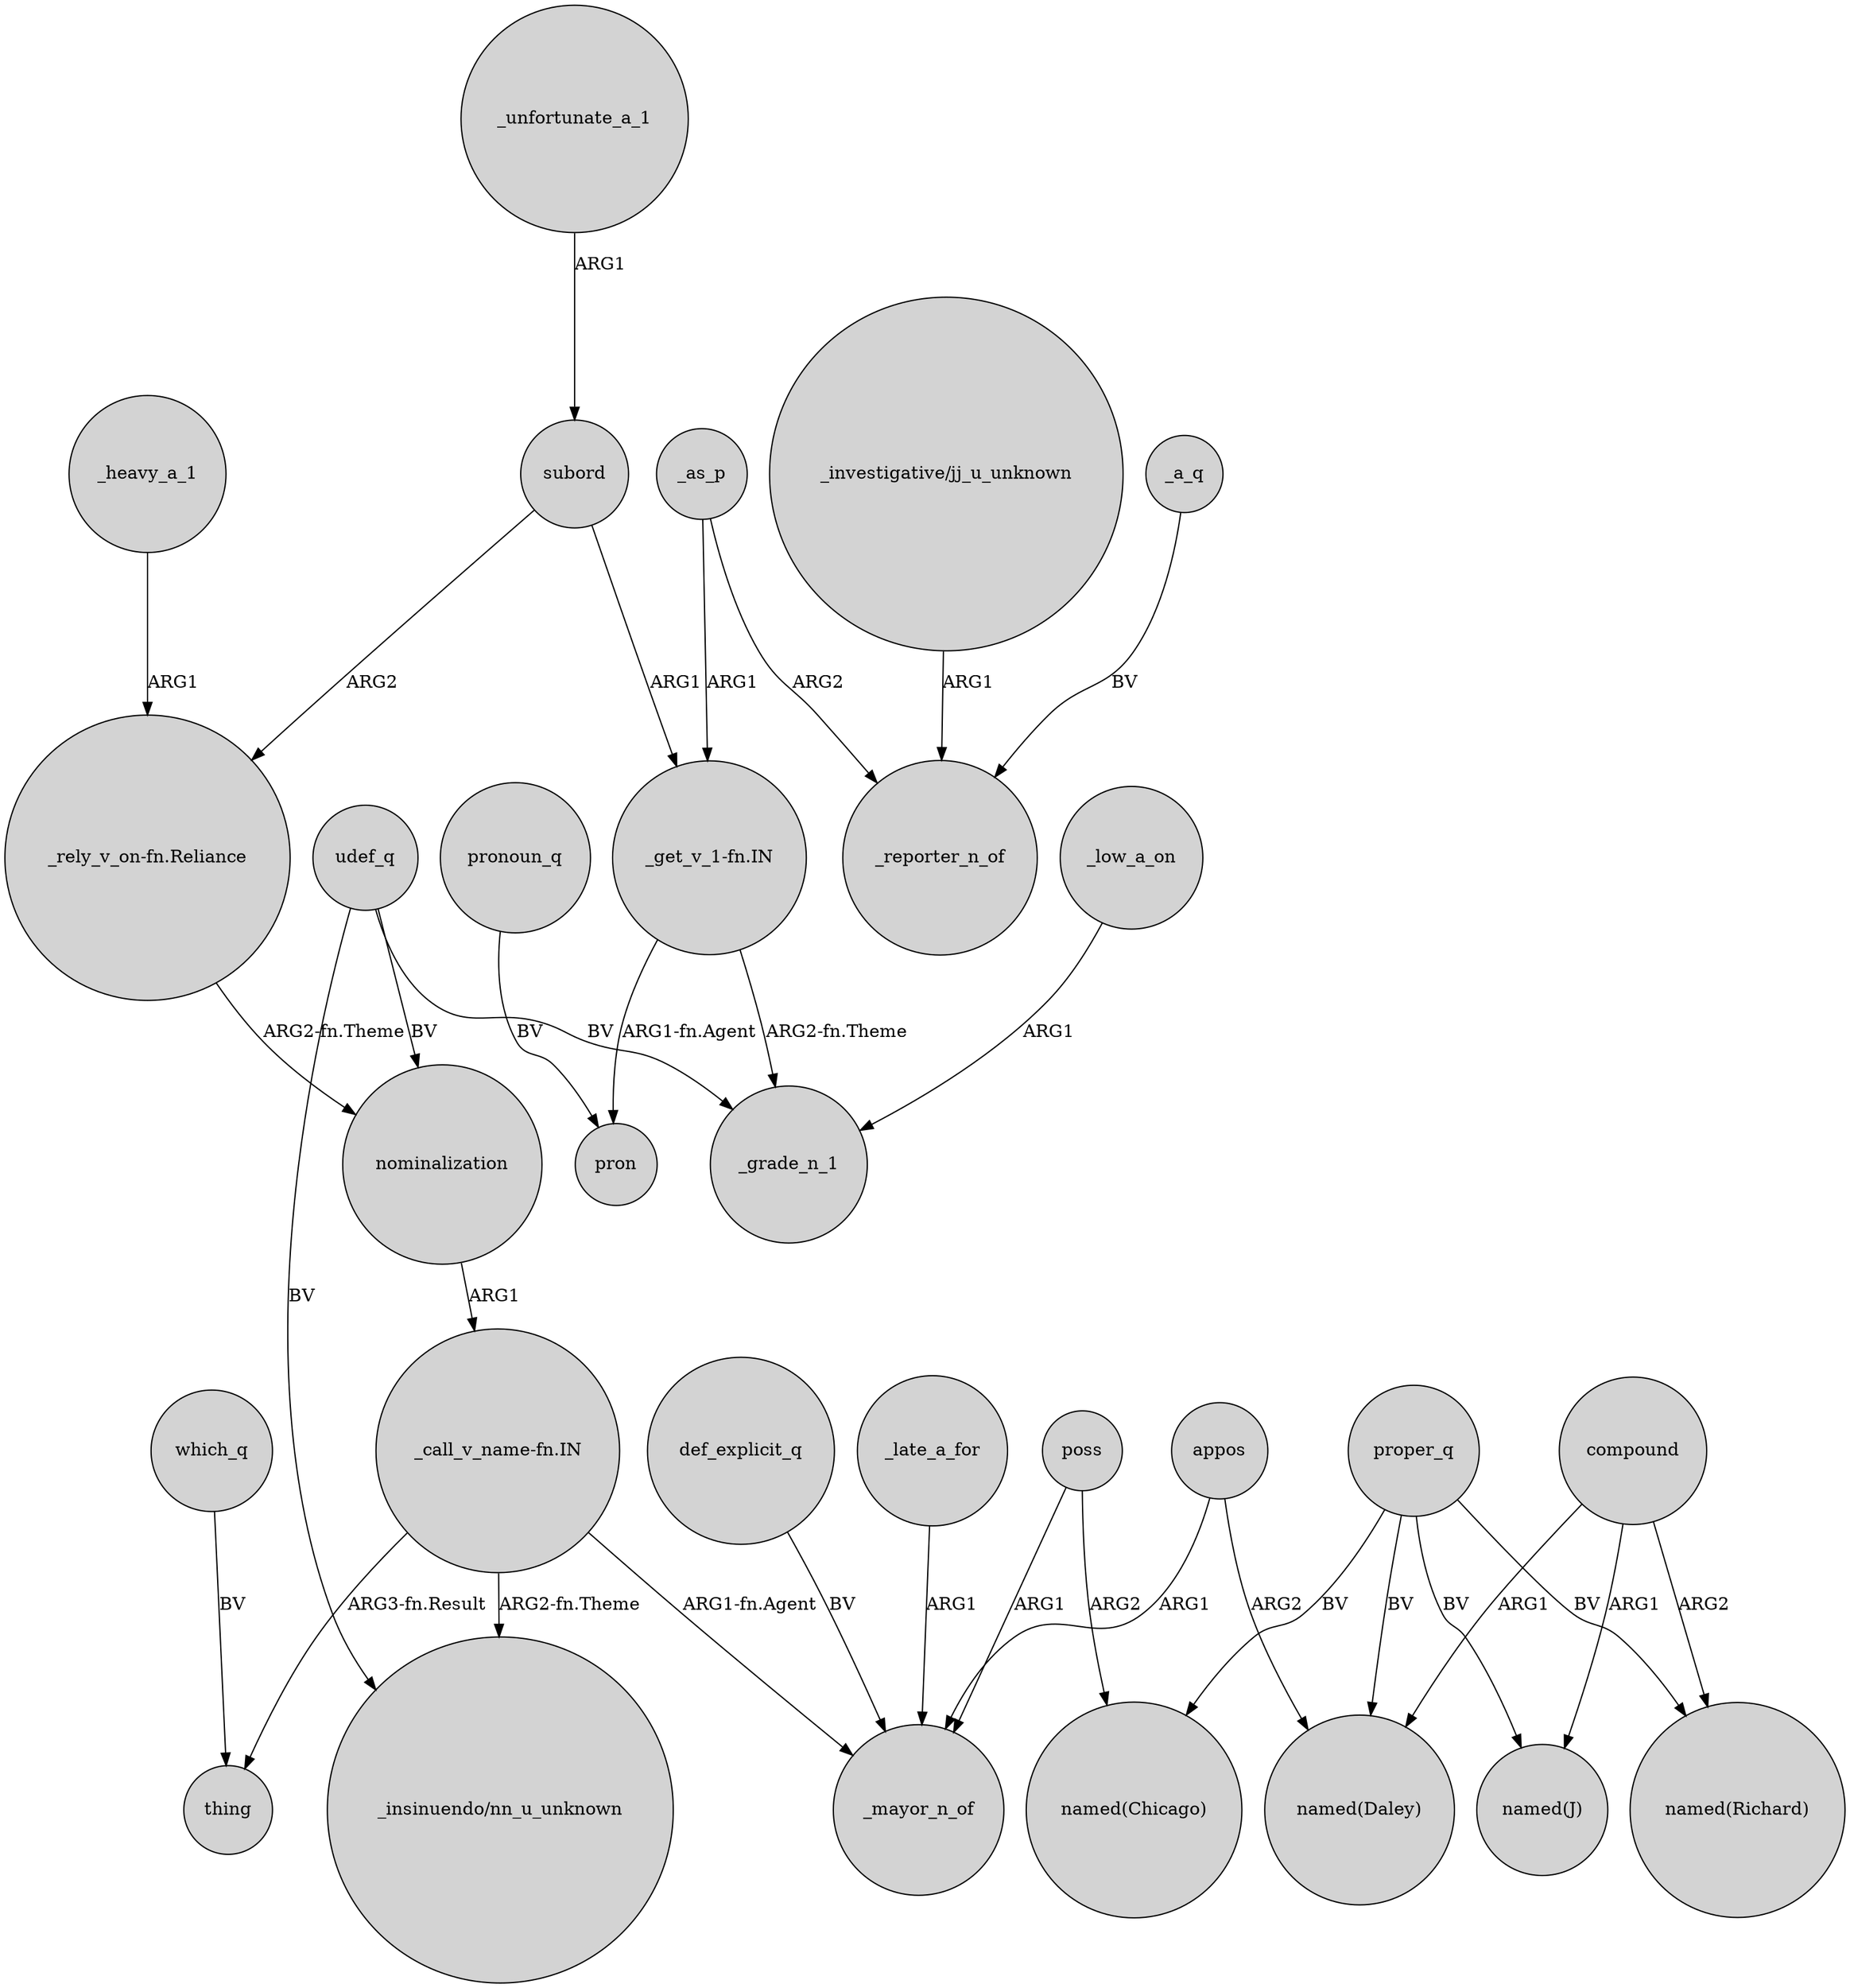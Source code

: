 digraph {
	node [shape=circle style=filled]
	_late_a_for -> _mayor_n_of [label=ARG1]
	proper_q -> "named(Daley)" [label=BV]
	proper_q -> "named(Chicago)" [label=BV]
	subord -> "_get_v_1-fn.IN" [label=ARG1]
	udef_q -> _grade_n_1 [label=BV]
	compound -> "named(Richard)" [label=ARG2]
	_as_p -> _reporter_n_of [label=ARG2]
	proper_q -> "named(J)" [label=BV]
	_heavy_a_1 -> "_rely_v_on-fn.Reliance" [label=ARG1]
	"_rely_v_on-fn.Reliance" -> nominalization [label="ARG2-fn.Theme"]
	nominalization -> "_call_v_name-fn.IN" [label=ARG1]
	compound -> "named(Daley)" [label=ARG1]
	appos -> "named(Daley)" [label=ARG2]
	"_investigative/jj_u_unknown" -> _reporter_n_of [label=ARG1]
	_a_q -> _reporter_n_of [label=BV]
	pronoun_q -> pron [label=BV]
	poss -> "named(Chicago)" [label=ARG2]
	"_call_v_name-fn.IN" -> thing [label="ARG3-fn.Result"]
	_unfortunate_a_1 -> subord [label=ARG1]
	proper_q -> "named(Richard)" [label=BV]
	"_get_v_1-fn.IN" -> pron [label="ARG1-fn.Agent"]
	"_get_v_1-fn.IN" -> _grade_n_1 [label="ARG2-fn.Theme"]
	subord -> "_rely_v_on-fn.Reliance" [label=ARG2]
	udef_q -> "_insinuendo/nn_u_unknown" [label=BV]
	"_call_v_name-fn.IN" -> _mayor_n_of [label="ARG1-fn.Agent"]
	def_explicit_q -> _mayor_n_of [label=BV]
	appos -> _mayor_n_of [label=ARG1]
	udef_q -> nominalization [label=BV]
	_as_p -> "_get_v_1-fn.IN" [label=ARG1]
	"_call_v_name-fn.IN" -> "_insinuendo/nn_u_unknown" [label="ARG2-fn.Theme"]
	poss -> _mayor_n_of [label=ARG1]
	_low_a_on -> _grade_n_1 [label=ARG1]
	compound -> "named(J)" [label=ARG1]
	which_q -> thing [label=BV]
}
